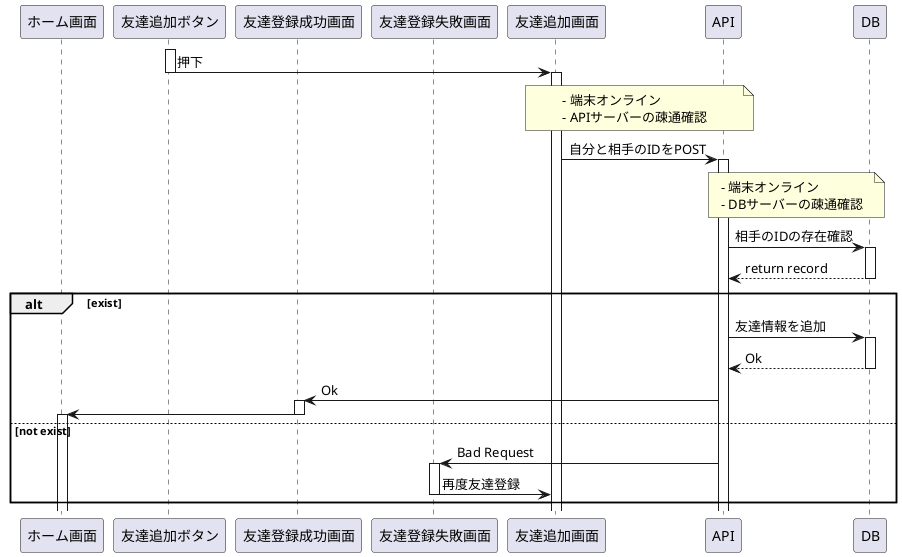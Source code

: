 @startuml 友達追加フロー

participant ホーム画面 order 10
participant 友達追加ボタン order 20
participant 友達登録成功画面 order 30
participant 友達登録失敗画面 order 40
participant 友達追加画面 order 50
participant API order 60
participant DB order 70

activate 友達追加ボタン
友達追加ボタン -> 友達追加画面 --++ : 押下
note over 友達追加画面, API: - 端末オンライン\n- APIサーバーの疎通確認

友達追加画面 -> API ++ : 自分と相手のIDをPOST

note over API, DB: - 端末オンライン\n- DBサーバーの疎通確認
API -> DB ++:相手のIDの存在確認
return return record
alt exist
    API -> DB ++: 友達情報を追加
    return Ok
    API -> 友達登録成功画面 ++ : Ok
    友達登録成功画面 -> ホーム画面 --++
else not exist
    API -> 友達登録失敗画面 ++ : Bad Request
    友達登録失敗画面 -> 友達追加画面 --: 再度友達登録
end

@enduml